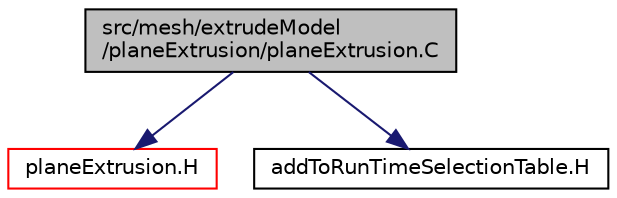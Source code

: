 digraph "src/mesh/extrudeModel/planeExtrusion/planeExtrusion.C"
{
  bgcolor="transparent";
  edge [fontname="Helvetica",fontsize="10",labelfontname="Helvetica",labelfontsize="10"];
  node [fontname="Helvetica",fontsize="10",shape=record];
  Node0 [label="src/mesh/extrudeModel\l/planeExtrusion/planeExtrusion.C",height=0.2,width=0.4,color="black", fillcolor="grey75", style="filled", fontcolor="black"];
  Node0 -> Node1 [color="midnightblue",fontsize="10",style="solid",fontname="Helvetica"];
  Node1 [label="planeExtrusion.H",height=0.2,width=0.4,color="red",URL="$a07676.html"];
  Node0 -> Node99 [color="midnightblue",fontsize="10",style="solid",fontname="Helvetica"];
  Node99 [label="addToRunTimeSelectionTable.H",height=0.2,width=0.4,color="black",URL="$a09989.html",tooltip="Macros for easy insertion into run-time selection tables. "];
}
